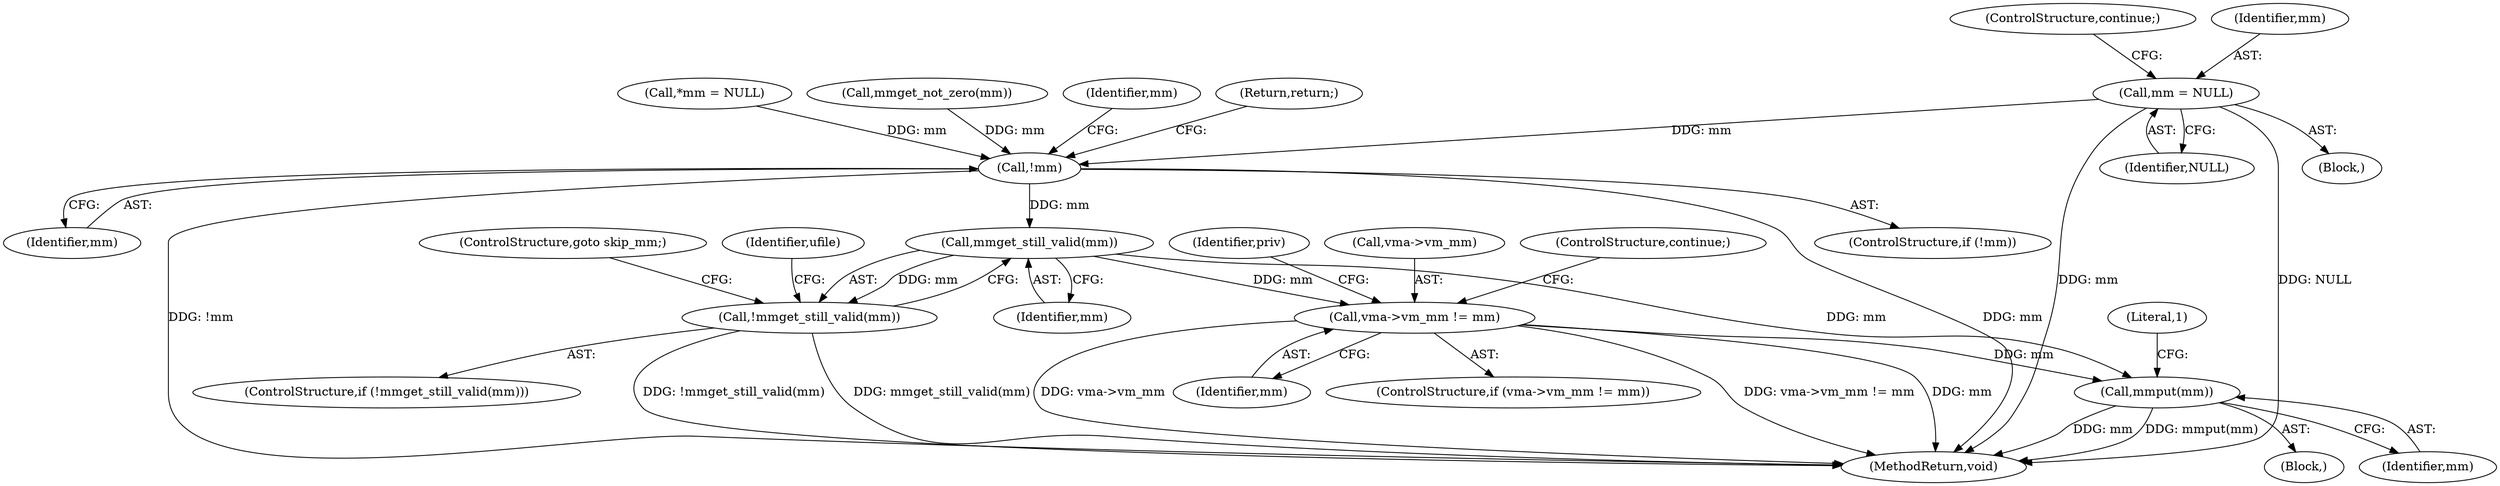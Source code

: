 digraph "0_linux_04f5866e41fb70690e28397487d8bd8eea7d712a@pointer" {
"1000153" [label="(Call,mm = NULL)"];
"1000164" [label="(Call,!mm)"];
"1000174" [label="(Call,mmget_still_valid(mm))"];
"1000173" [label="(Call,!mmget_still_valid(mm))"];
"1000190" [label="(Call,vma->vm_mm != mm)"];
"1000232" [label="(Call,mmput(mm))"];
"1000116" [label="(Call,*mm = NULL)"];
"1000189" [label="(ControlStructure,if (vma->vm_mm != mm))"];
"1000142" [label="(Call,mmget_not_zero(mm))"];
"1000170" [label="(Identifier,mm)"];
"1000199" [label="(Identifier,priv)"];
"1000163" [label="(ControlStructure,if (!mm))"];
"1000232" [label="(Call,mmput(mm))"];
"1000114" [label="(Block,)"];
"1000180" [label="(Identifier,ufile)"];
"1000194" [label="(Identifier,mm)"];
"1000166" [label="(Return,return;)"];
"1000174" [label="(Call,mmget_still_valid(mm))"];
"1000113" [label="(Literal,1)"];
"1000173" [label="(Call,!mmget_still_valid(mm))"];
"1000191" [label="(Call,vma->vm_mm)"];
"1000190" [label="(Call,vma->vm_mm != mm)"];
"1000147" [label="(Block,)"];
"1000156" [label="(ControlStructure,continue;)"];
"1000176" [label="(ControlStructure,goto skip_mm;)"];
"1000165" [label="(Identifier,mm)"];
"1000175" [label="(Identifier,mm)"];
"1000172" [label="(ControlStructure,if (!mmget_still_valid(mm)))"];
"1000195" [label="(ControlStructure,continue;)"];
"1000234" [label="(MethodReturn,void)"];
"1000233" [label="(Identifier,mm)"];
"1000155" [label="(Identifier,NULL)"];
"1000154" [label="(Identifier,mm)"];
"1000164" [label="(Call,!mm)"];
"1000153" [label="(Call,mm = NULL)"];
"1000153" -> "1000147"  [label="AST: "];
"1000153" -> "1000155"  [label="CFG: "];
"1000154" -> "1000153"  [label="AST: "];
"1000155" -> "1000153"  [label="AST: "];
"1000156" -> "1000153"  [label="CFG: "];
"1000153" -> "1000234"  [label="DDG: mm"];
"1000153" -> "1000234"  [label="DDG: NULL"];
"1000153" -> "1000164"  [label="DDG: mm"];
"1000164" -> "1000163"  [label="AST: "];
"1000164" -> "1000165"  [label="CFG: "];
"1000165" -> "1000164"  [label="AST: "];
"1000166" -> "1000164"  [label="CFG: "];
"1000170" -> "1000164"  [label="CFG: "];
"1000164" -> "1000234"  [label="DDG: !mm"];
"1000164" -> "1000234"  [label="DDG: mm"];
"1000116" -> "1000164"  [label="DDG: mm"];
"1000142" -> "1000164"  [label="DDG: mm"];
"1000164" -> "1000174"  [label="DDG: mm"];
"1000174" -> "1000173"  [label="AST: "];
"1000174" -> "1000175"  [label="CFG: "];
"1000175" -> "1000174"  [label="AST: "];
"1000173" -> "1000174"  [label="CFG: "];
"1000174" -> "1000173"  [label="DDG: mm"];
"1000174" -> "1000190"  [label="DDG: mm"];
"1000174" -> "1000232"  [label="DDG: mm"];
"1000173" -> "1000172"  [label="AST: "];
"1000176" -> "1000173"  [label="CFG: "];
"1000180" -> "1000173"  [label="CFG: "];
"1000173" -> "1000234"  [label="DDG: mmget_still_valid(mm)"];
"1000173" -> "1000234"  [label="DDG: !mmget_still_valid(mm)"];
"1000190" -> "1000189"  [label="AST: "];
"1000190" -> "1000194"  [label="CFG: "];
"1000191" -> "1000190"  [label="AST: "];
"1000194" -> "1000190"  [label="AST: "];
"1000195" -> "1000190"  [label="CFG: "];
"1000199" -> "1000190"  [label="CFG: "];
"1000190" -> "1000234"  [label="DDG: vma->vm_mm != mm"];
"1000190" -> "1000234"  [label="DDG: mm"];
"1000190" -> "1000234"  [label="DDG: vma->vm_mm"];
"1000190" -> "1000232"  [label="DDG: mm"];
"1000232" -> "1000114"  [label="AST: "];
"1000232" -> "1000233"  [label="CFG: "];
"1000233" -> "1000232"  [label="AST: "];
"1000113" -> "1000232"  [label="CFG: "];
"1000232" -> "1000234"  [label="DDG: mm"];
"1000232" -> "1000234"  [label="DDG: mmput(mm)"];
}

